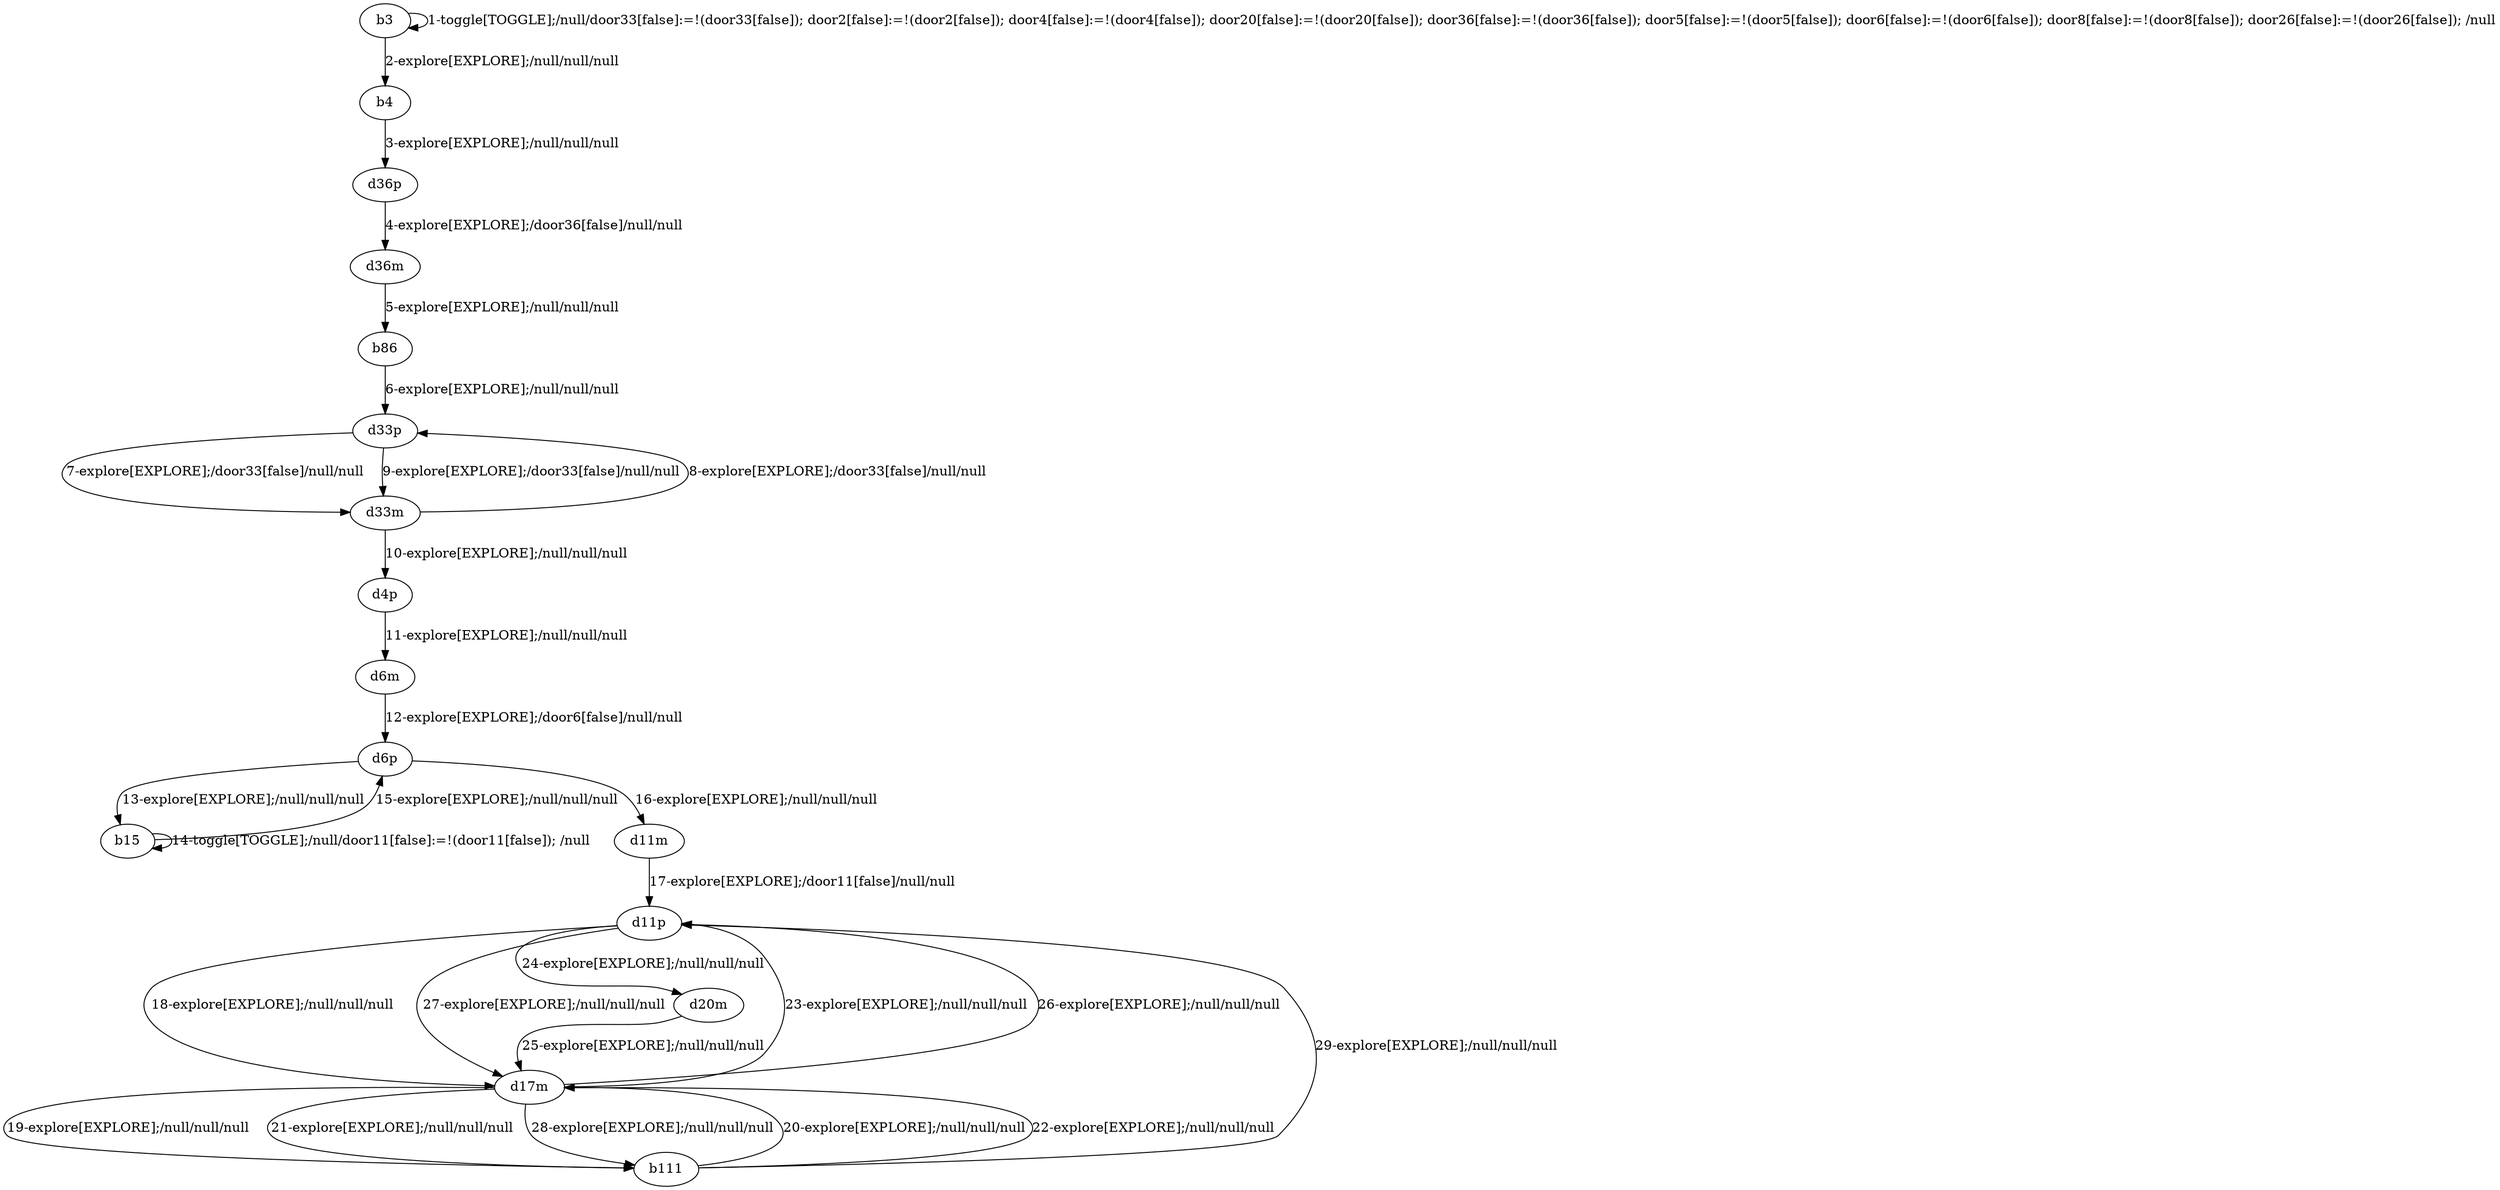 # Total number of goals covered by this test: 1
# b111 --> d11p

digraph g {
"b3" -> "b3" [label = "1-toggle[TOGGLE];/null/door33[false]:=!(door33[false]); door2[false]:=!(door2[false]); door4[false]:=!(door4[false]); door20[false]:=!(door20[false]); door36[false]:=!(door36[false]); door5[false]:=!(door5[false]); door6[false]:=!(door6[false]); door8[false]:=!(door8[false]); door26[false]:=!(door26[false]); /null"];
"b3" -> "b4" [label = "2-explore[EXPLORE];/null/null/null"];
"b4" -> "d36p" [label = "3-explore[EXPLORE];/null/null/null"];
"d36p" -> "d36m" [label = "4-explore[EXPLORE];/door36[false]/null/null"];
"d36m" -> "b86" [label = "5-explore[EXPLORE];/null/null/null"];
"b86" -> "d33p" [label = "6-explore[EXPLORE];/null/null/null"];
"d33p" -> "d33m" [label = "7-explore[EXPLORE];/door33[false]/null/null"];
"d33m" -> "d33p" [label = "8-explore[EXPLORE];/door33[false]/null/null"];
"d33p" -> "d33m" [label = "9-explore[EXPLORE];/door33[false]/null/null"];
"d33m" -> "d4p" [label = "10-explore[EXPLORE];/null/null/null"];
"d4p" -> "d6m" [label = "11-explore[EXPLORE];/null/null/null"];
"d6m" -> "d6p" [label = "12-explore[EXPLORE];/door6[false]/null/null"];
"d6p" -> "b15" [label = "13-explore[EXPLORE];/null/null/null"];
"b15" -> "b15" [label = "14-toggle[TOGGLE];/null/door11[false]:=!(door11[false]); /null"];
"b15" -> "d6p" [label = "15-explore[EXPLORE];/null/null/null"];
"d6p" -> "d11m" [label = "16-explore[EXPLORE];/null/null/null"];
"d11m" -> "d11p" [label = "17-explore[EXPLORE];/door11[false]/null/null"];
"d11p" -> "d17m" [label = "18-explore[EXPLORE];/null/null/null"];
"d17m" -> "b111" [label = "19-explore[EXPLORE];/null/null/null"];
"b111" -> "d17m" [label = "20-explore[EXPLORE];/null/null/null"];
"d17m" -> "b111" [label = "21-explore[EXPLORE];/null/null/null"];
"b111" -> "d17m" [label = "22-explore[EXPLORE];/null/null/null"];
"d17m" -> "d11p" [label = "23-explore[EXPLORE];/null/null/null"];
"d11p" -> "d20m" [label = "24-explore[EXPLORE];/null/null/null"];
"d20m" -> "d17m" [label = "25-explore[EXPLORE];/null/null/null"];
"d17m" -> "d11p" [label = "26-explore[EXPLORE];/null/null/null"];
"d11p" -> "d17m" [label = "27-explore[EXPLORE];/null/null/null"];
"d17m" -> "b111" [label = "28-explore[EXPLORE];/null/null/null"];
"b111" -> "d11p" [label = "29-explore[EXPLORE];/null/null/null"];
}